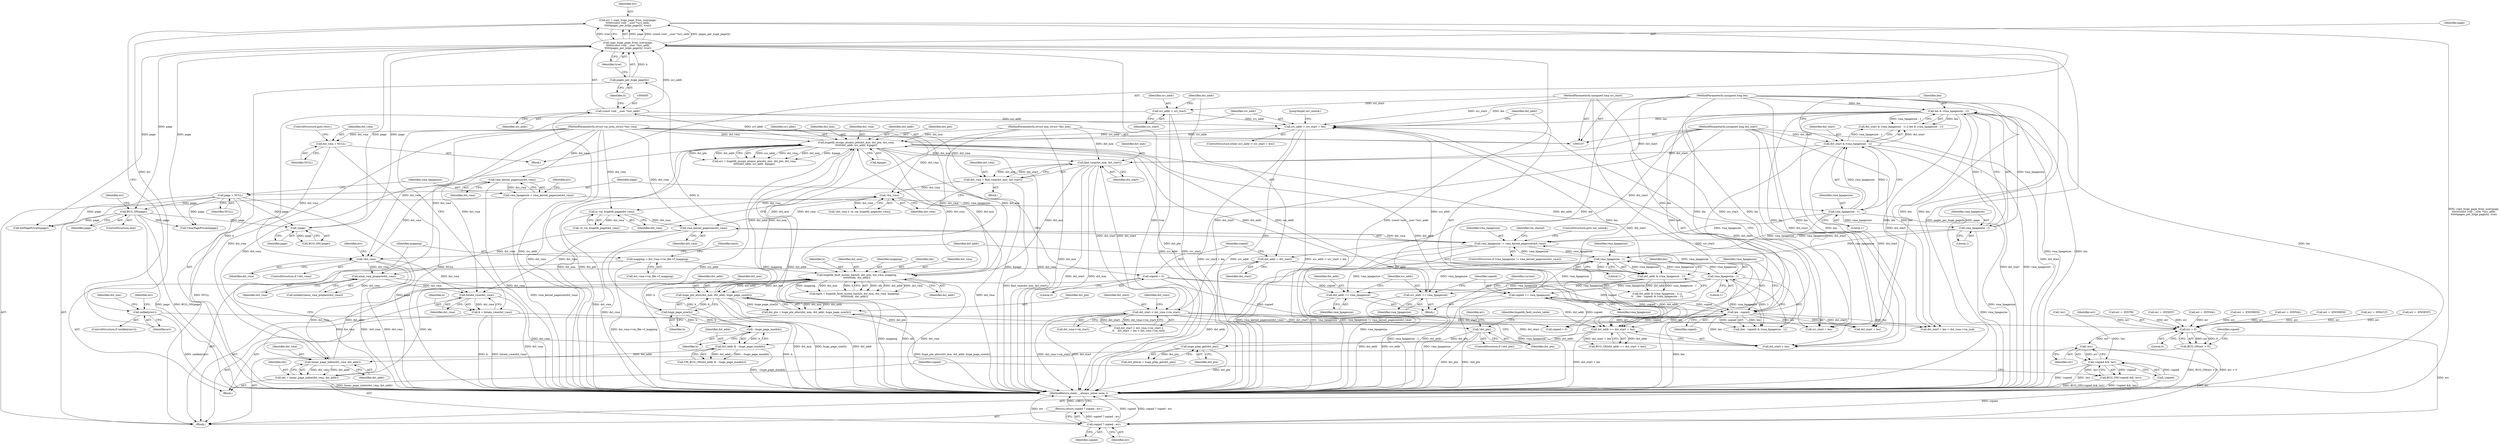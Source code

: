 digraph "0_linux_29ec90660d68bbdd69507c1c8b4e33aa299278b1_2@API" {
"1000400" [label="(Call,err = copy_huge_page_from_user(page,\n\t\t\t\t\t\t(const void __user *)src_addr,\n\t\t\t\t\t\tpages_per_huge_page(h), true))"];
"1000402" [label="(Call,copy_huge_page_from_user(page,\n\t\t\t\t\t\t(const void __user *)src_addr,\n\t\t\t\t\t\tpages_per_huge_page(h), true))"];
"1000398" [label="(Call,!page)"];
"1000429" [label="(Call,BUG_ON(page))"];
"1000162" [label="(Call,page = NULL)"];
"1000404" [label="(Call,(const void __user *)src_addr)"];
"1000368" [label="(Call,hugetlb_mcopy_atomic_pte(dst_mm, dst_pte, dst_vma,\n\t\t\t\t\t\tdst_addr, src_addr, &page))"];
"1000332" [label="(Call,huge_pte_alloc(dst_mm, dst_addr, huge_page_size(h)))"];
"1000314" [label="(Call,hugetlb_fault_mutex_hash(h, dst_mm, dst_vma, mapping,\n\t\t\t\t\t\t\t\tidx, dst_addr))"];
"1000298" [label="(Call,~huge_page_mask(h))"];
"1000335" [label="(Call,huge_page_size(h))"];
"1000277" [label="(Call,h = hstate_vma(dst_vma))"];
"1000279" [label="(Call,hstate_vma(dst_vma))"];
"1000188" [label="(Call,!dst_vma)"];
"1000167" [label="(Call,vma_kernel_pagesize(dst_vma))"];
"1000109" [label="(MethodParameterIn,struct vm_area_struct *dst_vma)"];
"1000424" [label="(Call,dst_vma = NULL)"];
"1000238" [label="(Call,vma_kernel_pagesize(dst_vma))"];
"1000205" [label="(Call,is_vm_hugetlb_page(dst_vma))"];
"1000202" [label="(Call,!dst_vma)"];
"1000195" [label="(Call,dst_vma = find_vma(dst_mm, dst_start))"];
"1000197" [label="(Call,find_vma(dst_mm, dst_start))"];
"1000108" [label="(MethodParameterIn,struct mm_struct *dst_mm)"];
"1000175" [label="(Call,dst_start & (vma_hpagesize - 1))"];
"1000110" [label="(MethodParameterIn,unsigned long dst_start)"];
"1000177" [label="(Call,vma_hpagesize - 1)"];
"1000165" [label="(Call,vma_hpagesize = vma_kernel_pagesize(dst_vma))"];
"1000218" [label="(Call,dst_start < dst_vma->vm_start)"];
"1000274" [label="(Call,anon_vma_prepare(dst_vma))"];
"1000302" [label="(Call,linear_page_index(dst_vma, dst_addr))"];
"1000296" [label="(Call,dst_addr & ~huge_page_mask(h))"];
"1000290" [label="(Call,dst_addr >= dst_start + len)"];
"1000435" [label="(Call,dst_addr += vma_hpagesize)"];
"1000253" [label="(Call,vma_hpagesize - 1)"];
"1000236" [label="(Call,vma_hpagesize != vma_kernel_pagesize(dst_vma))"];
"1000260" [label="(Call,vma_hpagesize - 1)"];
"1000182" [label="(Call,vma_hpagesize - 1)"];
"1000251" [label="(Call,dst_addr & (vma_hpagesize - 1))"];
"1000156" [label="(Call,dst_addr = dst_start)"];
"1000112" [label="(MethodParameterIn,unsigned long len)"];
"1000180" [label="(Call,len & (vma_hpagesize - 1))"];
"1000257" [label="(Call,len - copied)"];
"1000441" [label="(Call,copied += vma_hpagesize)"];
"1000159" [label="(Call,copied = 0)"];
"1000305" [label="(Call,mapping = dst_vma->vm_file->f_mapping)"];
"1000300" [label="(Call,idx = linear_page_index(dst_vma, dst_addr))"];
"1000353" [label="(Call,huge_ptep_get(dst_pte))"];
"1000338" [label="(Call,!dst_pte)"];
"1000330" [label="(Call,dst_pte = huge_pte_alloc(dst_mm, dst_addr, huge_page_size(h)))"];
"1000282" [label="(Call,src_addr < src_start + len)"];
"1000153" [label="(Call,src_addr = src_start)"];
"1000111" [label="(MethodParameterIn,unsigned long src_start)"];
"1000438" [label="(Call,src_addr += vma_hpagesize)"];
"1000407" [label="(Call,pages_per_huge_page(h))"];
"1000411" [label="(Call,unlikely(err))"];
"1000478" [label="(Call,err > 0)"];
"1000477" [label="(Call,BUG_ON(err > 0))"];
"1000485" [label="(Call,!err)"];
"1000482" [label="(Call,!copied && !err)"];
"1000481" [label="(Call,BUG_ON(!copied && !err))"];
"1000488" [label="(Call,copied ? copied : err)"];
"1000487" [label="(Return,return copied ? copied : err;)"];
"1000474" [label="(Call,copied < 0)"];
"1000315" [label="(Identifier,h)"];
"1000198" [label="(Identifier,dst_mm)"];
"1000429" [label="(Call,BUG_ON(page))"];
"1000182" [label="(Call,vma_hpagesize - 1)"];
"1000199" [label="(Identifier,dst_start)"];
"1000482" [label="(Call,!copied && !err)"];
"1000402" [label="(Call,copy_huge_page_from_user(page,\n\t\t\t\t\t\t(const void __user *)src_addr,\n\t\t\t\t\t\tpages_per_huge_page(h), true))"];
"1000478" [label="(Call,err > 0)"];
"1000168" [label="(Identifier,dst_vma)"];
"1000295" [label="(Call,VM_BUG_ON(dst_addr & ~huge_page_mask(h)))"];
"1000441" [label="(Call,copied += vma_hpagesize)"];
"1000438" [label="(Call,src_addr += vma_hpagesize)"];
"1000204" [label="(Call,!is_vm_hugetlb_page(dst_vma))"];
"1000338" [label="(Call,!dst_pte)"];
"1000287" [label="(Block,)"];
"1000190" [label="(Block,)"];
"1000344" [label="(Identifier,hugetlb_fault_mutex_table)"];
"1000195" [label="(Call,dst_vma = find_vma(dst_mm, dst_start))"];
"1000154" [label="(Identifier,src_addr)"];
"1000170" [label="(Identifier,err)"];
"1000337" [label="(ControlStructure,if (!dst_pte))"];
"1000348" [label="(Identifier,err)"];
"1000437" [label="(Identifier,vma_hpagesize)"];
"1000205" [label="(Call,is_vm_hugetlb_page(dst_vma))"];
"1000280" [label="(Identifier,dst_vma)"];
"1000164" [label="(Identifier,NULL)"];
"1000443" [label="(Identifier,vma_hpagesize)"];
"1000175" [label="(Call,dst_start & (vma_hpagesize - 1))"];
"1000112" [label="(MethodParameterIn,unsigned long len)"];
"1000488" [label="(Call,copied ? copied : err)"];
"1000469" [label="(Call,ClearPagePrivate(page))"];
"1000231" [label="(Call,err = -EINVAL)"];
"1000178" [label="(Identifier,vma_hpagesize)"];
"1000242" [label="(Identifier,vm_shared)"];
"1000301" [label="(Identifier,idx)"];
"1000415" [label="(Identifier,err)"];
"1000219" [label="(Identifier,dst_start)"];
"1000236" [label="(Call,vma_hpagesize != vma_kernel_pagesize(dst_vma))"];
"1000486" [label="(Identifier,err)"];
"1000110" [label="(MethodParameterIn,unsigned long dst_start)"];
"1000330" [label="(Call,dst_pte = huge_pte_alloc(dst_mm, dst_addr, huge_page_size(h)))"];
"1000454" [label="(JumpTarget,out_unlock:)"];
"1000440" [label="(Identifier,vma_hpagesize)"];
"1000404" [label="(Call,(const void __user *)src_addr)"];
"1000487" [label="(Return,return copied ? copied : err;)"];
"1000399" [label="(Identifier,page)"];
"1000466" [label="(Call,SetPagePrivate(page))"];
"1000259" [label="(Identifier,copied)"];
"1000477" [label="(Call,BUG_ON(err > 0))"];
"1000410" [label="(ControlStructure,if (unlikely(err)))"];
"1000273" [label="(Call,unlikely(anon_vma_prepare(dst_vma)))"];
"1000306" [label="(Identifier,mapping)"];
"1000160" [label="(Identifier,copied)"];
"1000480" [label="(Literal,0)"];
"1000412" [label="(Identifier,err)"];
"1000305" [label="(Call,mapping = dst_vma->vm_file->f_mapping)"];
"1000407" [label="(Call,pages_per_huge_page(h))"];
"1000347" [label="(Call,err = -EEXIST)"];
"1000274" [label="(Call,anon_vma_prepare(dst_vma))"];
"1000169" [label="(Call,err = -EINVAL)"];
"1000206" [label="(Identifier,dst_vma)"];
"1000326" [label="(Call,err = -ENOMEM)"];
"1000373" [label="(Identifier,src_addr)"];
"1000485" [label="(Call,!err)"];
"1000369" [label="(Identifier,dst_mm)"];
"1000334" [label="(Identifier,dst_addr)"];
"1000483" [label="(Call,!copied)"];
"1000371" [label="(Identifier,dst_vma)"];
"1000281" [label="(ControlStructure,while (src_addr < src_start + len))"];
"1000316" [label="(Identifier,dst_mm)"];
"1000189" [label="(Identifier,dst_vma)"];
"1000279" [label="(Call,hstate_vma(dst_vma))"];
"1000255" [label="(Literal,1)"];
"1000161" [label="(Literal,0)"];
"1000296" [label="(Call,dst_addr & ~huge_page_mask(h))"];
"1000167" [label="(Call,vma_kernel_pagesize(dst_vma))"];
"1000196" [label="(Identifier,dst_vma)"];
"1000201" [label="(Call,!dst_vma || !is_vm_hugetlb_page(dst_vma))"];
"1000179" [label="(Literal,1)"];
"1000432" [label="(Call,!err)"];
"1000183" [label="(Identifier,vma_hpagesize)"];
"1000225" [label="(Identifier,dst_start)"];
"1000312" [label="(Call,hash = hugetlb_fault_mutex_hash(h, dst_mm, dst_vma, mapping,\n\t\t\t\t\t\t\t\tidx, dst_addr))"];
"1000318" [label="(Identifier,mapping)"];
"1000250" [label="(Call,dst_addr & (vma_hpagesize - 1) ||\n\t\t    (len - copied) & (vma_hpagesize - 1))"];
"1000253" [label="(Call,vma_hpagesize - 1)"];
"1000298" [label="(Call,~huge_page_mask(h))"];
"1000218" [label="(Call,dst_start < dst_vma->vm_start)"];
"1000111" [label="(MethodParameterIn,unsigned long src_start)"];
"1000264" [label="(Call,err = -ENOMEM)"];
"1000354" [label="(Identifier,dst_pte)"];
"1000282" [label="(Call,src_addr < src_start + len)"];
"1000353" [label="(Call,huge_ptep_get(dst_pte))"];
"1000435" [label="(Call,dst_addr += vma_hpagesize)"];
"1000439" [label="(Identifier,src_addr)"];
"1000158" [label="(Identifier,dst_start)"];
"1000414" [label="(Call,err = -EFAULT)"];
"1000299" [label="(Identifier,h)"];
"1000302" [label="(Call,linear_page_index(dst_vma, dst_addr))"];
"1000409" [label="(Identifier,true)"];
"1000162" [label="(Call,page = NULL)"];
"1000442" [label="(Identifier,copied)"];
"1000277" [label="(Call,h = hstate_vma(dst_vma))"];
"1000403" [label="(Identifier,page)"];
"1000481" [label="(Call,BUG_ON(!copied && !err))"];
"1000333" [label="(Identifier,dst_mm)"];
"1000262" [label="(Literal,1)"];
"1000430" [label="(Identifier,page)"];
"1000304" [label="(Identifier,dst_addr)"];
"1000401" [label="(Identifier,err)"];
"1000374" [label="(Call,&page)"];
"1000220" [label="(Call,dst_vma->vm_start)"];
"1000422" [label="(Identifier,dst_mm)"];
"1000427" [label="(ControlStructure,goto retry;)"];
"1000224" [label="(Call,dst_start + len)"];
"1000109" [label="(MethodParameterIn,struct vm_area_struct *dst_vma)"];
"1000188" [label="(Call,!dst_vma)"];
"1000408" [label="(Identifier,h)"];
"1000397" [label="(Call,BUG_ON(!page))"];
"1000319" [label="(Identifier,idx)"];
"1000235" [label="(ControlStructure,if (vma_hpagesize != vma_kernel_pagesize(dst_vma)))"];
"1000239" [label="(Identifier,dst_vma)"];
"1000176" [label="(Identifier,dst_start)"];
"1000203" [label="(Identifier,dst_vma)"];
"1000428" [label="(ControlStructure,else)"];
"1000411" [label="(Call,unlikely(err))"];
"1000180" [label="(Call,len & (vma_hpagesize - 1))"];
"1000257" [label="(Call,len - copied)"];
"1000184" [label="(Literal,1)"];
"1000223" [label="(Call,dst_start + len > dst_vma->vm_end)"];
"1000202" [label="(Call,!dst_vma)"];
"1000433" [label="(Identifier,err)"];
"1000425" [label="(Identifier,dst_vma)"];
"1000368" [label="(Call,hugetlb_mcopy_atomic_pte(dst_mm, dst_pte, dst_vma,\n\t\t\t\t\t\tdst_addr, src_addr, &page))"];
"1000177" [label="(Call,vma_hpagesize - 1)"];
"1000157" [label="(Identifier,dst_addr)"];
"1000331" [label="(Identifier,dst_pte)"];
"1000400" [label="(Call,err = copy_huge_page_from_user(page,\n\t\t\t\t\t\t(const void __user *)src_addr,\n\t\t\t\t\t\tpages_per_huge_page(h), true))"];
"1000191" [label="(Call,err = -ENOENT)"];
"1000335" [label="(Call,huge_page_size(h))"];
"1000275" [label="(Identifier,dst_vma)"];
"1000339" [label="(Identifier,dst_pte)"];
"1000291" [label="(Identifier,dst_addr)"];
"1000320" [label="(Identifier,dst_addr)"];
"1000283" [label="(Identifier,src_addr)"];
"1000424" [label="(Call,dst_vma = NULL)"];
"1000434" [label="(Block,)"];
"1000289" [label="(Call,BUG_ON(dst_addr >= dst_start + len))"];
"1000187" [label="(ControlStructure,if (!dst_vma))"];
"1000406" [label="(Identifier,src_addr)"];
"1000260" [label="(Call,vma_hpagesize - 1)"];
"1000181" [label="(Identifier,len)"];
"1000251" [label="(Call,dst_addr & (vma_hpagesize - 1))"];
"1000240" [label="(ControlStructure,goto out_unlock;)"];
"1000256" [label="(Call,(len - copied) & (vma_hpagesize - 1))"];
"1000254" [label="(Identifier,vma_hpagesize)"];
"1000372" [label="(Identifier,dst_addr)"];
"1000155" [label="(Identifier,src_start)"];
"1000490" [label="(Identifier,copied)"];
"1000303" [label="(Identifier,dst_vma)"];
"1000479" [label="(Identifier,err)"];
"1000166" [label="(Identifier,vma_hpagesize)"];
"1000370" [label="(Identifier,dst_pte)"];
"1000484" [label="(Identifier,copied)"];
"1000163" [label="(Identifier,page)"];
"1000258" [label="(Identifier,len)"];
"1000307" [label="(Call,dst_vma->vm_file->f_mapping)"];
"1000217" [label="(Call,dst_start < dst_vma->vm_start ||\n\t\t    dst_start + len > dst_vma->vm_end)"];
"1000366" [label="(Call,err = hugetlb_mcopy_atomic_pte(dst_mm, dst_pte, dst_vma,\n\t\t\t\t\t\tdst_addr, src_addr, &page))"];
"1000197" [label="(Call,find_vma(dst_mm, dst_start))"];
"1000278" [label="(Identifier,h)"];
"1000153" [label="(Call,src_addr = src_start)"];
"1000446" [label="(Identifier,current)"];
"1000284" [label="(Call,src_start + len)"];
"1000252" [label="(Identifier,dst_addr)"];
"1000447" [label="(Call,err = -EINTR)"];
"1000174" [label="(Call,dst_start & (vma_hpagesize - 1) || len & (vma_hpagesize - 1))"];
"1000108" [label="(MethodParameterIn,struct mm_struct *dst_mm)"];
"1000156" [label="(Call,dst_addr = dst_start)"];
"1000491" [label="(Identifier,err)"];
"1000114" [label="(Block,)"];
"1000436" [label="(Identifier,dst_addr)"];
"1000292" [label="(Call,dst_start + len)"];
"1000391" [label="(Block,)"];
"1000159" [label="(Call,copied = 0)"];
"1000290" [label="(Call,dst_addr >= dst_start + len)"];
"1000317" [label="(Identifier,dst_vma)"];
"1000238" [label="(Call,vma_kernel_pagesize(dst_vma))"];
"1000192" [label="(Identifier,err)"];
"1000261" [label="(Identifier,vma_hpagesize)"];
"1000237" [label="(Identifier,vma_hpagesize)"];
"1000314" [label="(Call,hugetlb_fault_mutex_hash(h, dst_mm, dst_vma, mapping,\n\t\t\t\t\t\t\t\tidx, dst_addr))"];
"1000300" [label="(Call,idx = linear_page_index(dst_vma, dst_addr))"];
"1000313" [label="(Identifier,hash)"];
"1000492" [label="(MethodReturn,static __always_inline ssize_t)"];
"1000165" [label="(Call,vma_hpagesize = vma_kernel_pagesize(dst_vma))"];
"1000426" [label="(Identifier,NULL)"];
"1000332" [label="(Call,huge_pte_alloc(dst_mm, dst_addr, huge_page_size(h)))"];
"1000351" [label="(Call,dst_pteval = huge_ptep_get(dst_pte))"];
"1000398" [label="(Call,!page)"];
"1000297" [label="(Identifier,dst_addr)"];
"1000489" [label="(Identifier,copied)"];
"1000336" [label="(Identifier,h)"];
"1000400" -> "1000391"  [label="AST: "];
"1000400" -> "1000402"  [label="CFG: "];
"1000401" -> "1000400"  [label="AST: "];
"1000402" -> "1000400"  [label="AST: "];
"1000412" -> "1000400"  [label="CFG: "];
"1000400" -> "1000492"  [label="DDG: copy_huge_page_from_user(page,\n\t\t\t\t\t\t(const void __user *)src_addr,\n\t\t\t\t\t\tpages_per_huge_page(h), true)"];
"1000402" -> "1000400"  [label="DDG: page"];
"1000402" -> "1000400"  [label="DDG: (const void __user *)src_addr"];
"1000402" -> "1000400"  [label="DDG: pages_per_huge_page(h)"];
"1000402" -> "1000400"  [label="DDG: true"];
"1000400" -> "1000411"  [label="DDG: err"];
"1000402" -> "1000409"  [label="CFG: "];
"1000403" -> "1000402"  [label="AST: "];
"1000404" -> "1000402"  [label="AST: "];
"1000407" -> "1000402"  [label="AST: "];
"1000409" -> "1000402"  [label="AST: "];
"1000402" -> "1000492"  [label="DDG: true"];
"1000402" -> "1000492"  [label="DDG: (const void __user *)src_addr"];
"1000402" -> "1000492"  [label="DDG: pages_per_huge_page(h)"];
"1000402" -> "1000492"  [label="DDG: page"];
"1000402" -> "1000398"  [label="DDG: page"];
"1000398" -> "1000402"  [label="DDG: page"];
"1000404" -> "1000402"  [label="DDG: src_addr"];
"1000407" -> "1000402"  [label="DDG: h"];
"1000402" -> "1000429"  [label="DDG: page"];
"1000402" -> "1000466"  [label="DDG: page"];
"1000402" -> "1000469"  [label="DDG: page"];
"1000398" -> "1000397"  [label="AST: "];
"1000398" -> "1000399"  [label="CFG: "];
"1000399" -> "1000398"  [label="AST: "];
"1000397" -> "1000398"  [label="CFG: "];
"1000398" -> "1000397"  [label="DDG: page"];
"1000429" -> "1000398"  [label="DDG: page"];
"1000162" -> "1000398"  [label="DDG: page"];
"1000429" -> "1000428"  [label="AST: "];
"1000429" -> "1000430"  [label="CFG: "];
"1000430" -> "1000429"  [label="AST: "];
"1000433" -> "1000429"  [label="CFG: "];
"1000429" -> "1000492"  [label="DDG: page"];
"1000429" -> "1000492"  [label="DDG: BUG_ON(page)"];
"1000162" -> "1000429"  [label="DDG: page"];
"1000429" -> "1000466"  [label="DDG: page"];
"1000429" -> "1000469"  [label="DDG: page"];
"1000162" -> "1000114"  [label="AST: "];
"1000162" -> "1000164"  [label="CFG: "];
"1000163" -> "1000162"  [label="AST: "];
"1000164" -> "1000162"  [label="AST: "];
"1000166" -> "1000162"  [label="CFG: "];
"1000162" -> "1000492"  [label="DDG: NULL"];
"1000162" -> "1000492"  [label="DDG: page"];
"1000162" -> "1000466"  [label="DDG: page"];
"1000162" -> "1000469"  [label="DDG: page"];
"1000404" -> "1000406"  [label="CFG: "];
"1000405" -> "1000404"  [label="AST: "];
"1000406" -> "1000404"  [label="AST: "];
"1000408" -> "1000404"  [label="CFG: "];
"1000404" -> "1000492"  [label="DDG: src_addr"];
"1000404" -> "1000282"  [label="DDG: src_addr"];
"1000368" -> "1000404"  [label="DDG: src_addr"];
"1000368" -> "1000366"  [label="AST: "];
"1000368" -> "1000374"  [label="CFG: "];
"1000369" -> "1000368"  [label="AST: "];
"1000370" -> "1000368"  [label="AST: "];
"1000371" -> "1000368"  [label="AST: "];
"1000372" -> "1000368"  [label="AST: "];
"1000373" -> "1000368"  [label="AST: "];
"1000374" -> "1000368"  [label="AST: "];
"1000366" -> "1000368"  [label="CFG: "];
"1000368" -> "1000492"  [label="DDG: dst_mm"];
"1000368" -> "1000492"  [label="DDG: dst_pte"];
"1000368" -> "1000492"  [label="DDG: src_addr"];
"1000368" -> "1000492"  [label="DDG: dst_addr"];
"1000368" -> "1000492"  [label="DDG: &page"];
"1000368" -> "1000492"  [label="DDG: dst_vma"];
"1000368" -> "1000197"  [label="DDG: dst_mm"];
"1000368" -> "1000251"  [label="DDG: dst_addr"];
"1000368" -> "1000282"  [label="DDG: src_addr"];
"1000368" -> "1000290"  [label="DDG: dst_addr"];
"1000368" -> "1000302"  [label="DDG: dst_vma"];
"1000368" -> "1000314"  [label="DDG: dst_mm"];
"1000368" -> "1000366"  [label="DDG: src_addr"];
"1000368" -> "1000366"  [label="DDG: dst_vma"];
"1000368" -> "1000366"  [label="DDG: dst_mm"];
"1000368" -> "1000366"  [label="DDG: &page"];
"1000368" -> "1000366"  [label="DDG: dst_pte"];
"1000368" -> "1000366"  [label="DDG: dst_addr"];
"1000332" -> "1000368"  [label="DDG: dst_mm"];
"1000332" -> "1000368"  [label="DDG: dst_addr"];
"1000108" -> "1000368"  [label="DDG: dst_mm"];
"1000353" -> "1000368"  [label="DDG: dst_pte"];
"1000314" -> "1000368"  [label="DDG: dst_vma"];
"1000109" -> "1000368"  [label="DDG: dst_vma"];
"1000282" -> "1000368"  [label="DDG: src_addr"];
"1000368" -> "1000435"  [label="DDG: dst_addr"];
"1000368" -> "1000438"  [label="DDG: src_addr"];
"1000332" -> "1000330"  [label="AST: "];
"1000332" -> "1000335"  [label="CFG: "];
"1000333" -> "1000332"  [label="AST: "];
"1000334" -> "1000332"  [label="AST: "];
"1000335" -> "1000332"  [label="AST: "];
"1000330" -> "1000332"  [label="CFG: "];
"1000332" -> "1000492"  [label="DDG: dst_addr"];
"1000332" -> "1000492"  [label="DDG: dst_mm"];
"1000332" -> "1000492"  [label="DDG: huge_page_size(h)"];
"1000332" -> "1000330"  [label="DDG: dst_mm"];
"1000332" -> "1000330"  [label="DDG: dst_addr"];
"1000332" -> "1000330"  [label="DDG: huge_page_size(h)"];
"1000314" -> "1000332"  [label="DDG: dst_mm"];
"1000314" -> "1000332"  [label="DDG: dst_addr"];
"1000108" -> "1000332"  [label="DDG: dst_mm"];
"1000335" -> "1000332"  [label="DDG: h"];
"1000314" -> "1000312"  [label="AST: "];
"1000314" -> "1000320"  [label="CFG: "];
"1000315" -> "1000314"  [label="AST: "];
"1000316" -> "1000314"  [label="AST: "];
"1000317" -> "1000314"  [label="AST: "];
"1000318" -> "1000314"  [label="AST: "];
"1000319" -> "1000314"  [label="AST: "];
"1000320" -> "1000314"  [label="AST: "];
"1000312" -> "1000314"  [label="CFG: "];
"1000314" -> "1000492"  [label="DDG: mapping"];
"1000314" -> "1000492"  [label="DDG: idx"];
"1000314" -> "1000492"  [label="DDG: dst_vma"];
"1000314" -> "1000312"  [label="DDG: idx"];
"1000314" -> "1000312"  [label="DDG: dst_addr"];
"1000314" -> "1000312"  [label="DDG: dst_vma"];
"1000314" -> "1000312"  [label="DDG: mapping"];
"1000314" -> "1000312"  [label="DDG: dst_mm"];
"1000314" -> "1000312"  [label="DDG: h"];
"1000298" -> "1000314"  [label="DDG: h"];
"1000197" -> "1000314"  [label="DDG: dst_mm"];
"1000108" -> "1000314"  [label="DDG: dst_mm"];
"1000302" -> "1000314"  [label="DDG: dst_vma"];
"1000302" -> "1000314"  [label="DDG: dst_addr"];
"1000109" -> "1000314"  [label="DDG: dst_vma"];
"1000305" -> "1000314"  [label="DDG: mapping"];
"1000300" -> "1000314"  [label="DDG: idx"];
"1000314" -> "1000335"  [label="DDG: h"];
"1000298" -> "1000296"  [label="AST: "];
"1000298" -> "1000299"  [label="CFG: "];
"1000299" -> "1000298"  [label="AST: "];
"1000296" -> "1000298"  [label="CFG: "];
"1000298" -> "1000296"  [label="DDG: h"];
"1000335" -> "1000298"  [label="DDG: h"];
"1000277" -> "1000298"  [label="DDG: h"];
"1000335" -> "1000336"  [label="CFG: "];
"1000336" -> "1000335"  [label="AST: "];
"1000335" -> "1000492"  [label="DDG: h"];
"1000335" -> "1000407"  [label="DDG: h"];
"1000277" -> "1000114"  [label="AST: "];
"1000277" -> "1000279"  [label="CFG: "];
"1000278" -> "1000277"  [label="AST: "];
"1000279" -> "1000277"  [label="AST: "];
"1000283" -> "1000277"  [label="CFG: "];
"1000277" -> "1000492"  [label="DDG: h"];
"1000277" -> "1000492"  [label="DDG: hstate_vma(dst_vma)"];
"1000279" -> "1000277"  [label="DDG: dst_vma"];
"1000279" -> "1000280"  [label="CFG: "];
"1000280" -> "1000279"  [label="AST: "];
"1000279" -> "1000492"  [label="DDG: dst_vma"];
"1000188" -> "1000279"  [label="DDG: dst_vma"];
"1000238" -> "1000279"  [label="DDG: dst_vma"];
"1000274" -> "1000279"  [label="DDG: dst_vma"];
"1000109" -> "1000279"  [label="DDG: dst_vma"];
"1000279" -> "1000302"  [label="DDG: dst_vma"];
"1000188" -> "1000187"  [label="AST: "];
"1000188" -> "1000189"  [label="CFG: "];
"1000189" -> "1000188"  [label="AST: "];
"1000192" -> "1000188"  [label="CFG: "];
"1000252" -> "1000188"  [label="CFG: "];
"1000188" -> "1000492"  [label="DDG: !dst_vma"];
"1000188" -> "1000492"  [label="DDG: dst_vma"];
"1000167" -> "1000188"  [label="DDG: dst_vma"];
"1000424" -> "1000188"  [label="DDG: dst_vma"];
"1000109" -> "1000188"  [label="DDG: dst_vma"];
"1000188" -> "1000274"  [label="DDG: dst_vma"];
"1000167" -> "1000165"  [label="AST: "];
"1000167" -> "1000168"  [label="CFG: "];
"1000168" -> "1000167"  [label="AST: "];
"1000165" -> "1000167"  [label="CFG: "];
"1000167" -> "1000492"  [label="DDG: dst_vma"];
"1000167" -> "1000165"  [label="DDG: dst_vma"];
"1000109" -> "1000167"  [label="DDG: dst_vma"];
"1000109" -> "1000107"  [label="AST: "];
"1000109" -> "1000492"  [label="DDG: dst_vma"];
"1000109" -> "1000195"  [label="DDG: dst_vma"];
"1000109" -> "1000202"  [label="DDG: dst_vma"];
"1000109" -> "1000205"  [label="DDG: dst_vma"];
"1000109" -> "1000238"  [label="DDG: dst_vma"];
"1000109" -> "1000274"  [label="DDG: dst_vma"];
"1000109" -> "1000302"  [label="DDG: dst_vma"];
"1000109" -> "1000424"  [label="DDG: dst_vma"];
"1000424" -> "1000391"  [label="AST: "];
"1000424" -> "1000426"  [label="CFG: "];
"1000425" -> "1000424"  [label="AST: "];
"1000426" -> "1000424"  [label="AST: "];
"1000427" -> "1000424"  [label="CFG: "];
"1000424" -> "1000492"  [label="DDG: NULL"];
"1000238" -> "1000236"  [label="AST: "];
"1000238" -> "1000239"  [label="CFG: "];
"1000239" -> "1000238"  [label="AST: "];
"1000236" -> "1000238"  [label="CFG: "];
"1000238" -> "1000492"  [label="DDG: dst_vma"];
"1000238" -> "1000236"  [label="DDG: dst_vma"];
"1000205" -> "1000238"  [label="DDG: dst_vma"];
"1000202" -> "1000238"  [label="DDG: dst_vma"];
"1000238" -> "1000274"  [label="DDG: dst_vma"];
"1000205" -> "1000204"  [label="AST: "];
"1000205" -> "1000206"  [label="CFG: "];
"1000206" -> "1000205"  [label="AST: "];
"1000204" -> "1000205"  [label="CFG: "];
"1000205" -> "1000492"  [label="DDG: dst_vma"];
"1000205" -> "1000204"  [label="DDG: dst_vma"];
"1000202" -> "1000205"  [label="DDG: dst_vma"];
"1000202" -> "1000201"  [label="AST: "];
"1000202" -> "1000203"  [label="CFG: "];
"1000203" -> "1000202"  [label="AST: "];
"1000206" -> "1000202"  [label="CFG: "];
"1000201" -> "1000202"  [label="CFG: "];
"1000202" -> "1000492"  [label="DDG: dst_vma"];
"1000202" -> "1000201"  [label="DDG: dst_vma"];
"1000195" -> "1000202"  [label="DDG: dst_vma"];
"1000195" -> "1000190"  [label="AST: "];
"1000195" -> "1000197"  [label="CFG: "];
"1000196" -> "1000195"  [label="AST: "];
"1000197" -> "1000195"  [label="AST: "];
"1000203" -> "1000195"  [label="CFG: "];
"1000195" -> "1000492"  [label="DDG: find_vma(dst_mm, dst_start)"];
"1000197" -> "1000195"  [label="DDG: dst_mm"];
"1000197" -> "1000195"  [label="DDG: dst_start"];
"1000197" -> "1000199"  [label="CFG: "];
"1000198" -> "1000197"  [label="AST: "];
"1000199" -> "1000197"  [label="AST: "];
"1000197" -> "1000492"  [label="DDG: dst_start"];
"1000197" -> "1000492"  [label="DDG: dst_mm"];
"1000108" -> "1000197"  [label="DDG: dst_mm"];
"1000175" -> "1000197"  [label="DDG: dst_start"];
"1000110" -> "1000197"  [label="DDG: dst_start"];
"1000218" -> "1000197"  [label="DDG: dst_start"];
"1000197" -> "1000218"  [label="DDG: dst_start"];
"1000108" -> "1000107"  [label="AST: "];
"1000108" -> "1000492"  [label="DDG: dst_mm"];
"1000175" -> "1000174"  [label="AST: "];
"1000175" -> "1000177"  [label="CFG: "];
"1000176" -> "1000175"  [label="AST: "];
"1000177" -> "1000175"  [label="AST: "];
"1000181" -> "1000175"  [label="CFG: "];
"1000174" -> "1000175"  [label="CFG: "];
"1000175" -> "1000492"  [label="DDG: dst_start"];
"1000175" -> "1000492"  [label="DDG: vma_hpagesize - 1"];
"1000175" -> "1000174"  [label="DDG: dst_start"];
"1000175" -> "1000174"  [label="DDG: vma_hpagesize - 1"];
"1000110" -> "1000175"  [label="DDG: dst_start"];
"1000177" -> "1000175"  [label="DDG: vma_hpagesize"];
"1000177" -> "1000175"  [label="DDG: 1"];
"1000175" -> "1000290"  [label="DDG: dst_start"];
"1000175" -> "1000292"  [label="DDG: dst_start"];
"1000110" -> "1000107"  [label="AST: "];
"1000110" -> "1000492"  [label="DDG: dst_start"];
"1000110" -> "1000156"  [label="DDG: dst_start"];
"1000110" -> "1000218"  [label="DDG: dst_start"];
"1000110" -> "1000223"  [label="DDG: dst_start"];
"1000110" -> "1000224"  [label="DDG: dst_start"];
"1000110" -> "1000290"  [label="DDG: dst_start"];
"1000110" -> "1000292"  [label="DDG: dst_start"];
"1000177" -> "1000179"  [label="CFG: "];
"1000178" -> "1000177"  [label="AST: "];
"1000179" -> "1000177"  [label="AST: "];
"1000177" -> "1000492"  [label="DDG: vma_hpagesize"];
"1000165" -> "1000177"  [label="DDG: vma_hpagesize"];
"1000177" -> "1000182"  [label="DDG: vma_hpagesize"];
"1000177" -> "1000236"  [label="DDG: vma_hpagesize"];
"1000177" -> "1000253"  [label="DDG: vma_hpagesize"];
"1000165" -> "1000114"  [label="AST: "];
"1000166" -> "1000165"  [label="AST: "];
"1000170" -> "1000165"  [label="CFG: "];
"1000165" -> "1000492"  [label="DDG: vma_kernel_pagesize(dst_vma)"];
"1000218" -> "1000217"  [label="AST: "];
"1000218" -> "1000220"  [label="CFG: "];
"1000219" -> "1000218"  [label="AST: "];
"1000220" -> "1000218"  [label="AST: "];
"1000225" -> "1000218"  [label="CFG: "];
"1000217" -> "1000218"  [label="CFG: "];
"1000218" -> "1000492"  [label="DDG: dst_start"];
"1000218" -> "1000492"  [label="DDG: dst_vma->vm_start"];
"1000218" -> "1000217"  [label="DDG: dst_start"];
"1000218" -> "1000217"  [label="DDG: dst_vma->vm_start"];
"1000218" -> "1000223"  [label="DDG: dst_start"];
"1000218" -> "1000224"  [label="DDG: dst_start"];
"1000218" -> "1000290"  [label="DDG: dst_start"];
"1000218" -> "1000292"  [label="DDG: dst_start"];
"1000274" -> "1000273"  [label="AST: "];
"1000274" -> "1000275"  [label="CFG: "];
"1000275" -> "1000274"  [label="AST: "];
"1000273" -> "1000274"  [label="CFG: "];
"1000274" -> "1000492"  [label="DDG: dst_vma"];
"1000274" -> "1000273"  [label="DDG: dst_vma"];
"1000302" -> "1000300"  [label="AST: "];
"1000302" -> "1000304"  [label="CFG: "];
"1000303" -> "1000302"  [label="AST: "];
"1000304" -> "1000302"  [label="AST: "];
"1000300" -> "1000302"  [label="CFG: "];
"1000302" -> "1000300"  [label="DDG: dst_vma"];
"1000302" -> "1000300"  [label="DDG: dst_addr"];
"1000296" -> "1000302"  [label="DDG: dst_addr"];
"1000296" -> "1000295"  [label="AST: "];
"1000297" -> "1000296"  [label="AST: "];
"1000295" -> "1000296"  [label="CFG: "];
"1000296" -> "1000492"  [label="DDG: ~huge_page_mask(h)"];
"1000296" -> "1000295"  [label="DDG: dst_addr"];
"1000296" -> "1000295"  [label="DDG: ~huge_page_mask(h)"];
"1000290" -> "1000296"  [label="DDG: dst_addr"];
"1000290" -> "1000289"  [label="AST: "];
"1000290" -> "1000292"  [label="CFG: "];
"1000291" -> "1000290"  [label="AST: "];
"1000292" -> "1000290"  [label="AST: "];
"1000289" -> "1000290"  [label="CFG: "];
"1000290" -> "1000492"  [label="DDG: dst_start + len"];
"1000290" -> "1000289"  [label="DDG: dst_addr"];
"1000290" -> "1000289"  [label="DDG: dst_start + len"];
"1000435" -> "1000290"  [label="DDG: dst_addr"];
"1000251" -> "1000290"  [label="DDG: dst_addr"];
"1000112" -> "1000290"  [label="DDG: len"];
"1000180" -> "1000290"  [label="DDG: len"];
"1000257" -> "1000290"  [label="DDG: len"];
"1000435" -> "1000434"  [label="AST: "];
"1000435" -> "1000437"  [label="CFG: "];
"1000436" -> "1000435"  [label="AST: "];
"1000437" -> "1000435"  [label="AST: "];
"1000439" -> "1000435"  [label="CFG: "];
"1000435" -> "1000492"  [label="DDG: dst_addr"];
"1000253" -> "1000435"  [label="DDG: vma_hpagesize"];
"1000260" -> "1000435"  [label="DDG: vma_hpagesize"];
"1000253" -> "1000251"  [label="AST: "];
"1000253" -> "1000255"  [label="CFG: "];
"1000254" -> "1000253"  [label="AST: "];
"1000255" -> "1000253"  [label="AST: "];
"1000251" -> "1000253"  [label="CFG: "];
"1000253" -> "1000492"  [label="DDG: vma_hpagesize"];
"1000253" -> "1000236"  [label="DDG: vma_hpagesize"];
"1000253" -> "1000251"  [label="DDG: vma_hpagesize"];
"1000253" -> "1000251"  [label="DDG: 1"];
"1000236" -> "1000253"  [label="DDG: vma_hpagesize"];
"1000260" -> "1000253"  [label="DDG: vma_hpagesize"];
"1000182" -> "1000253"  [label="DDG: vma_hpagesize"];
"1000253" -> "1000260"  [label="DDG: vma_hpagesize"];
"1000253" -> "1000438"  [label="DDG: vma_hpagesize"];
"1000253" -> "1000441"  [label="DDG: vma_hpagesize"];
"1000236" -> "1000235"  [label="AST: "];
"1000237" -> "1000236"  [label="AST: "];
"1000240" -> "1000236"  [label="CFG: "];
"1000242" -> "1000236"  [label="CFG: "];
"1000236" -> "1000492"  [label="DDG: vma_hpagesize"];
"1000236" -> "1000492"  [label="DDG: vma_hpagesize != vma_kernel_pagesize(dst_vma)"];
"1000236" -> "1000492"  [label="DDG: vma_kernel_pagesize(dst_vma)"];
"1000260" -> "1000236"  [label="DDG: vma_hpagesize"];
"1000182" -> "1000236"  [label="DDG: vma_hpagesize"];
"1000260" -> "1000256"  [label="AST: "];
"1000260" -> "1000262"  [label="CFG: "];
"1000261" -> "1000260"  [label="AST: "];
"1000262" -> "1000260"  [label="AST: "];
"1000256" -> "1000260"  [label="CFG: "];
"1000260" -> "1000492"  [label="DDG: vma_hpagesize"];
"1000260" -> "1000256"  [label="DDG: vma_hpagesize"];
"1000260" -> "1000256"  [label="DDG: 1"];
"1000260" -> "1000438"  [label="DDG: vma_hpagesize"];
"1000260" -> "1000441"  [label="DDG: vma_hpagesize"];
"1000182" -> "1000180"  [label="AST: "];
"1000182" -> "1000184"  [label="CFG: "];
"1000183" -> "1000182"  [label="AST: "];
"1000184" -> "1000182"  [label="AST: "];
"1000180" -> "1000182"  [label="CFG: "];
"1000182" -> "1000492"  [label="DDG: vma_hpagesize"];
"1000182" -> "1000180"  [label="DDG: vma_hpagesize"];
"1000182" -> "1000180"  [label="DDG: 1"];
"1000251" -> "1000250"  [label="AST: "];
"1000252" -> "1000251"  [label="AST: "];
"1000258" -> "1000251"  [label="CFG: "];
"1000250" -> "1000251"  [label="CFG: "];
"1000251" -> "1000492"  [label="DDG: vma_hpagesize - 1"];
"1000251" -> "1000492"  [label="DDG: dst_addr"];
"1000251" -> "1000250"  [label="DDG: dst_addr"];
"1000251" -> "1000250"  [label="DDG: vma_hpagesize - 1"];
"1000156" -> "1000251"  [label="DDG: dst_addr"];
"1000156" -> "1000114"  [label="AST: "];
"1000156" -> "1000158"  [label="CFG: "];
"1000157" -> "1000156"  [label="AST: "];
"1000158" -> "1000156"  [label="AST: "];
"1000160" -> "1000156"  [label="CFG: "];
"1000156" -> "1000492"  [label="DDG: dst_addr"];
"1000112" -> "1000107"  [label="AST: "];
"1000112" -> "1000492"  [label="DDG: len"];
"1000112" -> "1000180"  [label="DDG: len"];
"1000112" -> "1000223"  [label="DDG: len"];
"1000112" -> "1000224"  [label="DDG: len"];
"1000112" -> "1000257"  [label="DDG: len"];
"1000112" -> "1000282"  [label="DDG: len"];
"1000112" -> "1000284"  [label="DDG: len"];
"1000112" -> "1000292"  [label="DDG: len"];
"1000180" -> "1000174"  [label="AST: "];
"1000181" -> "1000180"  [label="AST: "];
"1000174" -> "1000180"  [label="CFG: "];
"1000180" -> "1000492"  [label="DDG: vma_hpagesize - 1"];
"1000180" -> "1000492"  [label="DDG: len"];
"1000180" -> "1000174"  [label="DDG: len"];
"1000180" -> "1000174"  [label="DDG: vma_hpagesize - 1"];
"1000180" -> "1000223"  [label="DDG: len"];
"1000180" -> "1000224"  [label="DDG: len"];
"1000180" -> "1000257"  [label="DDG: len"];
"1000180" -> "1000282"  [label="DDG: len"];
"1000180" -> "1000284"  [label="DDG: len"];
"1000180" -> "1000292"  [label="DDG: len"];
"1000257" -> "1000256"  [label="AST: "];
"1000257" -> "1000259"  [label="CFG: "];
"1000258" -> "1000257"  [label="AST: "];
"1000259" -> "1000257"  [label="AST: "];
"1000261" -> "1000257"  [label="CFG: "];
"1000257" -> "1000492"  [label="DDG: len"];
"1000257" -> "1000223"  [label="DDG: len"];
"1000257" -> "1000224"  [label="DDG: len"];
"1000257" -> "1000256"  [label="DDG: len"];
"1000257" -> "1000256"  [label="DDG: copied"];
"1000441" -> "1000257"  [label="DDG: copied"];
"1000159" -> "1000257"  [label="DDG: copied"];
"1000257" -> "1000282"  [label="DDG: len"];
"1000257" -> "1000284"  [label="DDG: len"];
"1000257" -> "1000292"  [label="DDG: len"];
"1000257" -> "1000441"  [label="DDG: copied"];
"1000257" -> "1000474"  [label="DDG: copied"];
"1000441" -> "1000434"  [label="AST: "];
"1000441" -> "1000443"  [label="CFG: "];
"1000442" -> "1000441"  [label="AST: "];
"1000443" -> "1000441"  [label="AST: "];
"1000446" -> "1000441"  [label="CFG: "];
"1000441" -> "1000492"  [label="DDG: vma_hpagesize"];
"1000159" -> "1000441"  [label="DDG: copied"];
"1000441" -> "1000474"  [label="DDG: copied"];
"1000159" -> "1000114"  [label="AST: "];
"1000159" -> "1000161"  [label="CFG: "];
"1000160" -> "1000159"  [label="AST: "];
"1000161" -> "1000159"  [label="AST: "];
"1000163" -> "1000159"  [label="CFG: "];
"1000159" -> "1000474"  [label="DDG: copied"];
"1000305" -> "1000287"  [label="AST: "];
"1000305" -> "1000307"  [label="CFG: "];
"1000306" -> "1000305"  [label="AST: "];
"1000307" -> "1000305"  [label="AST: "];
"1000313" -> "1000305"  [label="CFG: "];
"1000305" -> "1000492"  [label="DDG: dst_vma->vm_file->f_mapping"];
"1000300" -> "1000287"  [label="AST: "];
"1000301" -> "1000300"  [label="AST: "];
"1000306" -> "1000300"  [label="CFG: "];
"1000300" -> "1000492"  [label="DDG: linear_page_index(dst_vma, dst_addr)"];
"1000353" -> "1000351"  [label="AST: "];
"1000353" -> "1000354"  [label="CFG: "];
"1000354" -> "1000353"  [label="AST: "];
"1000351" -> "1000353"  [label="CFG: "];
"1000353" -> "1000492"  [label="DDG: dst_pte"];
"1000353" -> "1000351"  [label="DDG: dst_pte"];
"1000338" -> "1000353"  [label="DDG: dst_pte"];
"1000338" -> "1000337"  [label="AST: "];
"1000338" -> "1000339"  [label="CFG: "];
"1000339" -> "1000338"  [label="AST: "];
"1000344" -> "1000338"  [label="CFG: "];
"1000348" -> "1000338"  [label="CFG: "];
"1000338" -> "1000492"  [label="DDG: dst_pte"];
"1000338" -> "1000492"  [label="DDG: !dst_pte"];
"1000330" -> "1000338"  [label="DDG: dst_pte"];
"1000330" -> "1000287"  [label="AST: "];
"1000331" -> "1000330"  [label="AST: "];
"1000339" -> "1000330"  [label="CFG: "];
"1000330" -> "1000492"  [label="DDG: huge_pte_alloc(dst_mm, dst_addr, huge_page_size(h))"];
"1000282" -> "1000281"  [label="AST: "];
"1000282" -> "1000284"  [label="CFG: "];
"1000283" -> "1000282"  [label="AST: "];
"1000284" -> "1000282"  [label="AST: "];
"1000291" -> "1000282"  [label="CFG: "];
"1000454" -> "1000282"  [label="CFG: "];
"1000282" -> "1000492"  [label="DDG: src_addr < src_start + len"];
"1000282" -> "1000492"  [label="DDG: src_start + len"];
"1000282" -> "1000492"  [label="DDG: src_addr"];
"1000153" -> "1000282"  [label="DDG: src_addr"];
"1000438" -> "1000282"  [label="DDG: src_addr"];
"1000111" -> "1000282"  [label="DDG: src_start"];
"1000153" -> "1000114"  [label="AST: "];
"1000153" -> "1000155"  [label="CFG: "];
"1000154" -> "1000153"  [label="AST: "];
"1000155" -> "1000153"  [label="AST: "];
"1000157" -> "1000153"  [label="CFG: "];
"1000153" -> "1000492"  [label="DDG: src_addr"];
"1000153" -> "1000492"  [label="DDG: src_start"];
"1000111" -> "1000153"  [label="DDG: src_start"];
"1000111" -> "1000107"  [label="AST: "];
"1000111" -> "1000492"  [label="DDG: src_start"];
"1000111" -> "1000284"  [label="DDG: src_start"];
"1000438" -> "1000434"  [label="AST: "];
"1000438" -> "1000440"  [label="CFG: "];
"1000439" -> "1000438"  [label="AST: "];
"1000440" -> "1000438"  [label="AST: "];
"1000442" -> "1000438"  [label="CFG: "];
"1000438" -> "1000492"  [label="DDG: src_addr"];
"1000407" -> "1000408"  [label="CFG: "];
"1000408" -> "1000407"  [label="AST: "];
"1000409" -> "1000407"  [label="CFG: "];
"1000407" -> "1000492"  [label="DDG: h"];
"1000411" -> "1000410"  [label="AST: "];
"1000411" -> "1000412"  [label="CFG: "];
"1000412" -> "1000411"  [label="AST: "];
"1000415" -> "1000411"  [label="CFG: "];
"1000422" -> "1000411"  [label="CFG: "];
"1000411" -> "1000492"  [label="DDG: unlikely(err)"];
"1000411" -> "1000478"  [label="DDG: err"];
"1000478" -> "1000477"  [label="AST: "];
"1000478" -> "1000480"  [label="CFG: "];
"1000479" -> "1000478"  [label="AST: "];
"1000480" -> "1000478"  [label="AST: "];
"1000477" -> "1000478"  [label="CFG: "];
"1000478" -> "1000477"  [label="DDG: err"];
"1000478" -> "1000477"  [label="DDG: 0"];
"1000264" -> "1000478"  [label="DDG: err"];
"1000347" -> "1000478"  [label="DDG: err"];
"1000432" -> "1000478"  [label="DDG: err"];
"1000169" -> "1000478"  [label="DDG: err"];
"1000191" -> "1000478"  [label="DDG: err"];
"1000414" -> "1000478"  [label="DDG: err"];
"1000231" -> "1000478"  [label="DDG: err"];
"1000447" -> "1000478"  [label="DDG: err"];
"1000326" -> "1000478"  [label="DDG: err"];
"1000478" -> "1000485"  [label="DDG: err"];
"1000478" -> "1000488"  [label="DDG: err"];
"1000477" -> "1000114"  [label="AST: "];
"1000484" -> "1000477"  [label="CFG: "];
"1000477" -> "1000492"  [label="DDG: BUG_ON(err > 0)"];
"1000477" -> "1000492"  [label="DDG: err > 0"];
"1000485" -> "1000482"  [label="AST: "];
"1000485" -> "1000486"  [label="CFG: "];
"1000486" -> "1000485"  [label="AST: "];
"1000482" -> "1000485"  [label="CFG: "];
"1000485" -> "1000482"  [label="DDG: err"];
"1000485" -> "1000488"  [label="DDG: err"];
"1000482" -> "1000481"  [label="AST: "];
"1000482" -> "1000483"  [label="CFG: "];
"1000483" -> "1000482"  [label="AST: "];
"1000481" -> "1000482"  [label="CFG: "];
"1000482" -> "1000492"  [label="DDG: !copied"];
"1000482" -> "1000492"  [label="DDG: !err"];
"1000482" -> "1000481"  [label="DDG: !copied"];
"1000482" -> "1000481"  [label="DDG: !err"];
"1000483" -> "1000482"  [label="DDG: copied"];
"1000432" -> "1000482"  [label="DDG: !err"];
"1000481" -> "1000114"  [label="AST: "];
"1000489" -> "1000481"  [label="CFG: "];
"1000481" -> "1000492"  [label="DDG: BUG_ON(!copied && !err)"];
"1000481" -> "1000492"  [label="DDG: !copied && !err"];
"1000488" -> "1000487"  [label="AST: "];
"1000488" -> "1000490"  [label="CFG: "];
"1000488" -> "1000491"  [label="CFG: "];
"1000489" -> "1000488"  [label="AST: "];
"1000490" -> "1000488"  [label="AST: "];
"1000491" -> "1000488"  [label="AST: "];
"1000487" -> "1000488"  [label="CFG: "];
"1000488" -> "1000492"  [label="DDG: copied"];
"1000488" -> "1000492"  [label="DDG: copied ? copied : err"];
"1000488" -> "1000492"  [label="DDG: err"];
"1000488" -> "1000487"  [label="DDG: copied ? copied : err"];
"1000483" -> "1000488"  [label="DDG: copied"];
"1000487" -> "1000114"  [label="AST: "];
"1000492" -> "1000487"  [label="CFG: "];
"1000487" -> "1000492"  [label="DDG: <RET>"];
}
